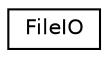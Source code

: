 digraph "Graphical Class Hierarchy"
{
 // LATEX_PDF_SIZE
  edge [fontname="Helvetica",fontsize="10",labelfontname="Helvetica",labelfontsize="10"];
  node [fontname="Helvetica",fontsize="10",shape=record];
  rankdir="LR";
  Node0 [label="FileIO",height=0.2,width=0.4,color="black", fillcolor="white", style="filled",URL="$class_file_i_o.html",tooltip="This is meant to deal with file IO in various formats. In particular, this handles writing the data o..."];
}
